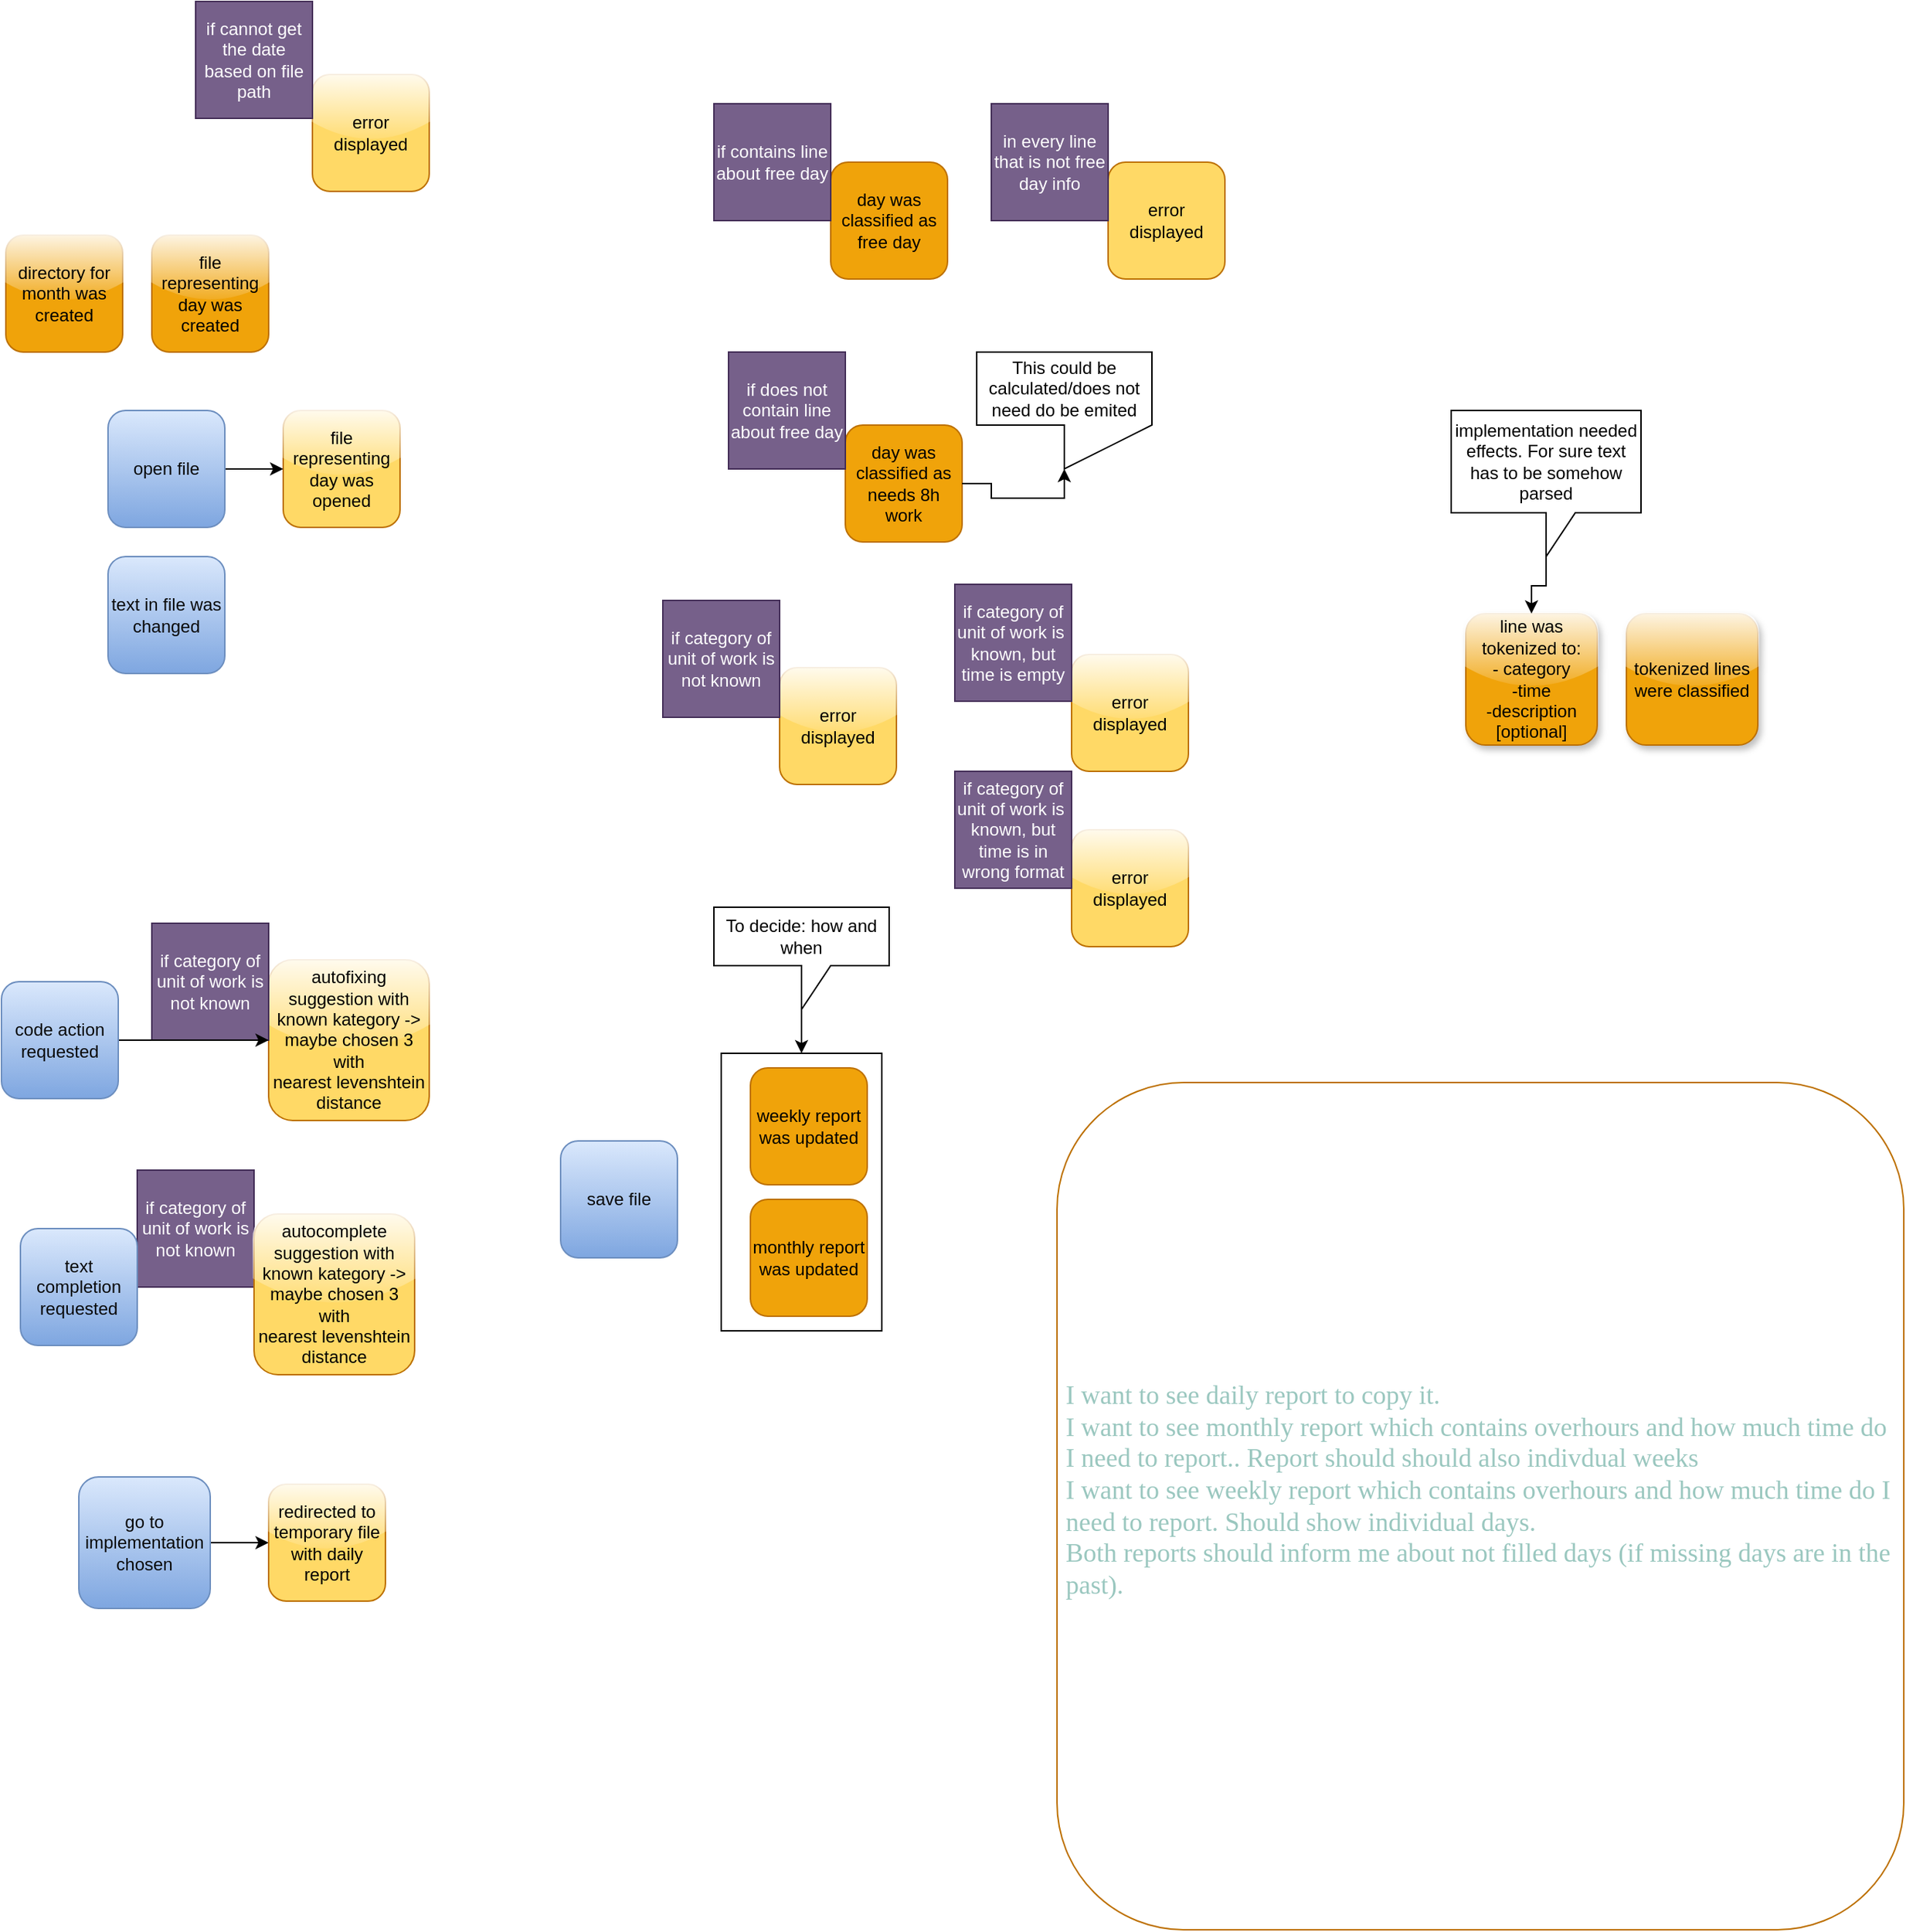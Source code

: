 <mxfile version="24.5.3" type="device">
  <diagram name="Strona-1" id="bl7ZA6kfsHHO42JskBi4">
    <mxGraphModel dx="2261" dy="-262" grid="1" gridSize="10" guides="1" tooltips="1" connect="1" arrows="1" fold="1" page="1" pageScale="1" pageWidth="827" pageHeight="1169" math="0" shadow="0">
      <root>
        <mxCell id="0" />
        <mxCell id="1" parent="0" />
        <mxCell id="348mVJwpKKPXhqXMXY_5-1" value="directory for month was created" style="whiteSpace=wrap;html=1;aspect=fixed;fillColor=#f0a30a;fontColor=#000000;strokeColor=#BD7000;rounded=1;glass=1;" parent="1" vertex="1">
          <mxGeometry x="-780" y="1520" width="80" height="80" as="geometry" />
        </mxCell>
        <mxCell id="348mVJwpKKPXhqXMXY_5-2" value="file representing day was created" style="whiteSpace=wrap;html=1;aspect=fixed;fillColor=#f0a30a;fontColor=#000000;strokeColor=#BD7000;rounded=1;glass=1;" parent="1" vertex="1">
          <mxGeometry x="-680" y="1520" width="80" height="80" as="geometry" />
        </mxCell>
        <mxCell id="348mVJwpKKPXhqXMXY_5-10" value="file representing day was opened" style="whiteSpace=wrap;html=1;aspect=fixed;fillColor=#FFD966;fontColor=#000000;strokeColor=#BD7000;rounded=1;glass=1;" parent="1" vertex="1">
          <mxGeometry x="-590" y="1640" width="80" height="80" as="geometry" />
        </mxCell>
        <mxCell id="348mVJwpKKPXhqXMXY_5-11" value="day was classified as free day" style="whiteSpace=wrap;html=1;aspect=fixed;fillColor=#f0a30a;fontColor=#000000;strokeColor=#BD7000;rounded=1;" parent="1" vertex="1">
          <mxGeometry x="-215" y="1470" width="80" height="80" as="geometry" />
        </mxCell>
        <mxCell id="348mVJwpKKPXhqXMXY_5-12" value="day was classified as needs 8h work" style="whiteSpace=wrap;html=1;aspect=fixed;fillColor=#f0a30a;fontColor=#000000;strokeColor=#BD7000;rounded=1;" parent="1" vertex="1">
          <mxGeometry x="-205" y="1650" width="80" height="80" as="geometry" />
        </mxCell>
        <mxCell id="348mVJwpKKPXhqXMXY_5-13" value="if contains line about free day" style="whiteSpace=wrap;html=1;aspect=fixed;fillColor=#76608a;fontColor=#ffffff;strokeColor=#432D57;" parent="1" vertex="1">
          <mxGeometry x="-295" y="1430" width="80" height="80" as="geometry" />
        </mxCell>
        <mxCell id="348mVJwpKKPXhqXMXY_5-14" value="if does not contain line about free day" style="whiteSpace=wrap;html=1;aspect=fixed;fillColor=#76608a;fontColor=#ffffff;strokeColor=#432D57;" parent="1" vertex="1">
          <mxGeometry x="-285" y="1600" width="80" height="80" as="geometry" />
        </mxCell>
        <mxCell id="348mVJwpKKPXhqXMXY_5-15" value="error displayed" style="whiteSpace=wrap;html=1;aspect=fixed;fillColor=#FFD966;fontColor=#000000;strokeColor=#BD7000;rounded=1;" parent="1" vertex="1">
          <mxGeometry x="-25" y="1470" width="80" height="80" as="geometry" />
        </mxCell>
        <mxCell id="348mVJwpKKPXhqXMXY_5-16" value="in every line that is not free day info" style="whiteSpace=wrap;html=1;aspect=fixed;fillColor=#76608a;fontColor=#ffffff;strokeColor=#432D57;" parent="1" vertex="1">
          <mxGeometry x="-105" y="1430" width="80" height="80" as="geometry" />
        </mxCell>
        <mxCell id="348mVJwpKKPXhqXMXY_5-18" value="This could be calculated/does not need do be emited" style="shape=callout;whiteSpace=wrap;html=1;perimeter=calloutPerimeter;base=120;" parent="1" vertex="1">
          <mxGeometry x="-115" y="1600" width="120" height="80" as="geometry" />
        </mxCell>
        <mxCell id="348mVJwpKKPXhqXMXY_5-20" value="error displayed" style="whiteSpace=wrap;html=1;aspect=fixed;fillColor=#FFD966;fontColor=#000000;strokeColor=#BD7000;rounded=1;glass=1;" parent="1" vertex="1">
          <mxGeometry x="-250" y="1816" width="80" height="80" as="geometry" />
        </mxCell>
        <mxCell id="348mVJwpKKPXhqXMXY_5-21" value="if category of unit of work is not known" style="whiteSpace=wrap;html=1;aspect=fixed;fillColor=#76608a;fontColor=#ffffff;strokeColor=#432D57;" parent="1" vertex="1">
          <mxGeometry x="-330" y="1770" width="80" height="80" as="geometry" />
        </mxCell>
        <mxCell id="348mVJwpKKPXhqXMXY_5-22" value="autofixing suggestion with known kategory -&amp;gt; maybe chosen 3 with nearest&amp;nbsp;levenshtein distance" style="whiteSpace=wrap;html=1;aspect=fixed;fillColor=#FFD966;fontColor=#000000;strokeColor=#BD7000;rounded=1;glass=1;" parent="1" vertex="1">
          <mxGeometry x="-600" y="2016" width="110" height="110" as="geometry" />
        </mxCell>
        <mxCell id="348mVJwpKKPXhqXMXY_5-23" value="if category of unit of work is not known" style="whiteSpace=wrap;html=1;aspect=fixed;fillColor=#76608a;fontColor=#ffffff;strokeColor=#432D57;" parent="1" vertex="1">
          <mxGeometry x="-680" y="1991" width="80" height="80" as="geometry" />
        </mxCell>
        <mxCell id="348mVJwpKKPXhqXMXY_5-24" value="if category of unit of work is not known" style="whiteSpace=wrap;html=1;aspect=fixed;fillColor=#76608a;fontColor=#ffffff;strokeColor=#432D57;" parent="1" vertex="1">
          <mxGeometry x="-690" y="2160" width="80" height="80" as="geometry" />
        </mxCell>
        <mxCell id="348mVJwpKKPXhqXMXY_5-25" value="autocomplete suggestion with known kategory -&amp;gt; maybe chosen 3 with nearest&amp;nbsp;levenshtein distance" style="whiteSpace=wrap;html=1;aspect=fixed;fillColor=#FFD966;fontColor=#000000;strokeColor=#BD7000;rounded=1;glass=1;" parent="1" vertex="1">
          <mxGeometry x="-610" y="2190" width="110" height="110" as="geometry" />
        </mxCell>
        <mxCell id="348mVJwpKKPXhqXMXY_5-26" value="line was tokenized to:&lt;div&gt;- category&lt;/div&gt;&lt;div&gt;-time&lt;/div&gt;&lt;div&gt;-description [optional]&lt;/div&gt;" style="whiteSpace=wrap;html=1;aspect=fixed;fillColor=#f0a30a;fontColor=#000000;strokeColor=#BD7000;rounded=1;shadow=1;glass=1;" parent="1" vertex="1">
          <mxGeometry x="220" y="1779" width="90" height="90" as="geometry" />
        </mxCell>
        <mxCell id="348mVJwpKKPXhqXMXY_5-30" value="error displayed" style="whiteSpace=wrap;html=1;aspect=fixed;fillColor=#FFD966;fontColor=#000000;strokeColor=#BD7000;rounded=1;glass=1;" parent="1" vertex="1">
          <mxGeometry x="-50" y="1807" width="80" height="80" as="geometry" />
        </mxCell>
        <mxCell id="348mVJwpKKPXhqXMXY_5-31" value="if category of unit of work is&amp;nbsp; known, but time is empty" style="whiteSpace=wrap;html=1;aspect=fixed;fillColor=#76608a;fontColor=#ffffff;strokeColor=#432D57;" parent="1" vertex="1">
          <mxGeometry x="-130" y="1759" width="80" height="80" as="geometry" />
        </mxCell>
        <mxCell id="4X_xoUDVBDCT71wXonxA-1" value="error displayed" style="whiteSpace=wrap;html=1;aspect=fixed;fillColor=#FFD966;fontColor=#000000;strokeColor=#BD7000;rounded=1;glass=1;" vertex="1" parent="1">
          <mxGeometry x="-50" y="1927" width="80" height="80" as="geometry" />
        </mxCell>
        <mxCell id="4X_xoUDVBDCT71wXonxA-2" value="if category of unit of work is&amp;nbsp; known, but time is in wrong format" style="whiteSpace=wrap;html=1;aspect=fixed;fillColor=#76608a;fontColor=#ffffff;strokeColor=#432D57;" vertex="1" parent="1">
          <mxGeometry x="-130" y="1887" width="80" height="80" as="geometry" />
        </mxCell>
        <mxCell id="4X_xoUDVBDCT71wXonxA-6" value="text in file was changed" style="whiteSpace=wrap;html=1;aspect=fixed;fillColor=#dae8fc;strokeColor=#6c8ebf;rounded=1;gradientColor=#7ea6e0;fontColor=#0A0A0A;" vertex="1" parent="1">
          <mxGeometry x="-710" y="1740" width="80" height="80" as="geometry" />
        </mxCell>
        <mxCell id="4X_xoUDVBDCT71wXonxA-9" value="error displayed" style="whiteSpace=wrap;html=1;aspect=fixed;fillColor=#FFD966;fontColor=#000000;strokeColor=#BD7000;rounded=1;glass=1;" vertex="1" parent="1">
          <mxGeometry x="-570" y="1410" width="80" height="80" as="geometry" />
        </mxCell>
        <mxCell id="4X_xoUDVBDCT71wXonxA-10" value="if cannot get the date based on file path" style="whiteSpace=wrap;html=1;aspect=fixed;fillColor=#76608a;fontColor=#ffffff;strokeColor=#432D57;" vertex="1" parent="1">
          <mxGeometry x="-650" y="1360" width="80" height="80" as="geometry" />
        </mxCell>
        <mxCell id="4X_xoUDVBDCT71wXonxA-12" style="edgeStyle=orthogonalEdgeStyle;rounded=0;orthogonalLoop=1;jettySize=auto;html=1;entryX=0;entryY=0.5;entryDx=0;entryDy=0;" edge="1" parent="1" source="4X_xoUDVBDCT71wXonxA-11" target="348mVJwpKKPXhqXMXY_5-10">
          <mxGeometry relative="1" as="geometry" />
        </mxCell>
        <mxCell id="4X_xoUDVBDCT71wXonxA-11" value="open file" style="whiteSpace=wrap;html=1;aspect=fixed;fillColor=#dae8fc;strokeColor=#6c8ebf;rounded=1;gradientColor=#7ea6e0;fontColor=#0A0A0A;" vertex="1" parent="1">
          <mxGeometry x="-710" y="1640" width="80" height="80" as="geometry" />
        </mxCell>
        <mxCell id="4X_xoUDVBDCT71wXonxA-15" style="edgeStyle=orthogonalEdgeStyle;rounded=0;orthogonalLoop=1;jettySize=auto;html=1;entryX=0;entryY=0.5;entryDx=0;entryDy=0;" edge="1" parent="1" source="4X_xoUDVBDCT71wXonxA-13" target="4X_xoUDVBDCT71wXonxA-14">
          <mxGeometry relative="1" as="geometry" />
        </mxCell>
        <mxCell id="4X_xoUDVBDCT71wXonxA-13" value="go to implementation chosen" style="whiteSpace=wrap;html=1;aspect=fixed;fillColor=#dae8fc;strokeColor=#6c8ebf;rounded=1;gradientColor=#7ea6e0;fontColor=#0A0A0A;" vertex="1" parent="1">
          <mxGeometry x="-730" y="2370" width="90" height="90" as="geometry" />
        </mxCell>
        <mxCell id="4X_xoUDVBDCT71wXonxA-14" value="redirected to temporary file with daily report" style="whiteSpace=wrap;html=1;aspect=fixed;fillColor=#FFD966;fontColor=#000000;strokeColor=#BD7000;rounded=1;glass=1;" vertex="1" parent="1">
          <mxGeometry x="-600" y="2375" width="80" height="80" as="geometry" />
        </mxCell>
        <mxCell id="4X_xoUDVBDCT71wXonxA-16" style="edgeStyle=orthogonalEdgeStyle;rounded=0;orthogonalLoop=1;jettySize=auto;html=1;entryX=0;entryY=0;entryDx=60;entryDy=80;entryPerimeter=0;" edge="1" parent="1" source="348mVJwpKKPXhqXMXY_5-12" target="348mVJwpKKPXhqXMXY_5-18">
          <mxGeometry relative="1" as="geometry" />
        </mxCell>
        <mxCell id="4X_xoUDVBDCT71wXonxA-20" style="edgeStyle=orthogonalEdgeStyle;rounded=0;orthogonalLoop=1;jettySize=auto;html=1;" edge="1" parent="1" source="4X_xoUDVBDCT71wXonxA-17" target="348mVJwpKKPXhqXMXY_5-22">
          <mxGeometry relative="1" as="geometry" />
        </mxCell>
        <mxCell id="4X_xoUDVBDCT71wXonxA-17" value="code action requested" style="whiteSpace=wrap;html=1;aspect=fixed;fillColor=#dae8fc;strokeColor=#6c8ebf;rounded=1;gradientColor=#7ea6e0;fontColor=#0A0A0A;" vertex="1" parent="1">
          <mxGeometry x="-783" y="2031" width="80" height="80" as="geometry" />
        </mxCell>
        <mxCell id="4X_xoUDVBDCT71wXonxA-21" value="text completion requested" style="whiteSpace=wrap;html=1;aspect=fixed;fillColor=#dae8fc;strokeColor=#6c8ebf;rounded=1;gradientColor=#7ea6e0;fontColor=#0A0A0A;" vertex="1" parent="1">
          <mxGeometry x="-770" y="2200" width="80" height="80" as="geometry" />
        </mxCell>
        <mxCell id="4X_xoUDVBDCT71wXonxA-23" style="edgeStyle=orthogonalEdgeStyle;rounded=0;orthogonalLoop=1;jettySize=auto;html=1;" edge="1" parent="1" source="4X_xoUDVBDCT71wXonxA-22" target="348mVJwpKKPXhqXMXY_5-26">
          <mxGeometry relative="1" as="geometry" />
        </mxCell>
        <mxCell id="4X_xoUDVBDCT71wXonxA-22" value="implementation needed effects. For sure text has to be somehow parsed" style="shape=callout;whiteSpace=wrap;html=1;perimeter=calloutPerimeter;" vertex="1" parent="1">
          <mxGeometry x="210" y="1640" width="130" height="100" as="geometry" />
        </mxCell>
        <mxCell id="4X_xoUDVBDCT71wXonxA-24" value="tokenized lines were classified" style="whiteSpace=wrap;html=1;aspect=fixed;fillColor=#f0a30a;fontColor=#000000;strokeColor=#BD7000;rounded=1;shadow=1;glass=1;" vertex="1" parent="1">
          <mxGeometry x="330" y="1779" width="90" height="90" as="geometry" />
        </mxCell>
        <mxCell id="4X_xoUDVBDCT71wXonxA-25" value="save file" style="whiteSpace=wrap;html=1;aspect=fixed;fillColor=#dae8fc;strokeColor=#6c8ebf;rounded=1;gradientColor=#7ea6e0;fontColor=#0A0A0A;" vertex="1" parent="1">
          <mxGeometry x="-400" y="2140" width="80" height="80" as="geometry" />
        </mxCell>
        <mxCell id="4X_xoUDVBDCT71wXonxA-26" value="weekly report was updated" style="whiteSpace=wrap;html=1;aspect=fixed;fillColor=#f0a30a;fontColor=#000000;strokeColor=#BD7000;rounded=1;" vertex="1" parent="1">
          <mxGeometry x="-270" y="2090" width="80" height="80" as="geometry" />
        </mxCell>
        <mxCell id="4X_xoUDVBDCT71wXonxA-27" value="monthly report was updated" style="whiteSpace=wrap;html=1;aspect=fixed;fillColor=#f0a30a;fontColor=#000000;strokeColor=#BD7000;rounded=1;" vertex="1" parent="1">
          <mxGeometry x="-270" y="2180" width="80" height="80" as="geometry" />
        </mxCell>
        <mxCell id="4X_xoUDVBDCT71wXonxA-32" value="" style="edgeStyle=orthogonalEdgeStyle;rounded=0;orthogonalLoop=1;jettySize=auto;html=1;" edge="1" parent="1" source="4X_xoUDVBDCT71wXonxA-28" target="4X_xoUDVBDCT71wXonxA-31">
          <mxGeometry relative="1" as="geometry" />
        </mxCell>
        <mxCell id="4X_xoUDVBDCT71wXonxA-28" value="To decide: how and when" style="shape=callout;whiteSpace=wrap;html=1;perimeter=calloutPerimeter;" vertex="1" parent="1">
          <mxGeometry x="-295" y="1980" width="120" height="70" as="geometry" />
        </mxCell>
        <mxCell id="4X_xoUDVBDCT71wXonxA-31" value="" style="rounded=0;whiteSpace=wrap;html=1;fillColor=none;" vertex="1" parent="1">
          <mxGeometry x="-290" y="2080" width="110" height="190" as="geometry" />
        </mxCell>
        <mxCell id="4X_xoUDVBDCT71wXonxA-33" value="&lt;font style=&quot;font-size: 18px;&quot;&gt;I want to see daily report to copy it.&lt;/font&gt;&lt;div style=&quot;font-size: 18px;&quot;&gt;&lt;font style=&quot;font-size: 18px;&quot;&gt;I want to see monthly report which contains overhours and how much time do I need to report.. Report should should also indivdual weeks&lt;/font&gt;&lt;/div&gt;&lt;div style=&quot;font-size: 18px;&quot;&gt;&lt;font style=&quot;font-size: 18px;&quot;&gt;I want to see weekly report which contains overhours and how much time do I need to report. Should show individual days.&lt;/font&gt;&lt;/div&gt;&lt;div style=&quot;font-size: 18px;&quot;&gt;&lt;font style=&quot;font-size: 18px;&quot;&gt;Both reports should inform me about not filled days (if missing days are in the past).&lt;/font&gt;&lt;/div&gt;&lt;div style=&quot;font-size: 18px;&quot;&gt;&lt;br&gt;&lt;/div&gt;" style="whiteSpace=wrap;html=1;aspect=fixed;fillColor=none;fontColor=#9AC7BF;strokeColor=#BD7000;rounded=1;glass=1;align=left;fontFamily=Verdana;spacingLeft=4;spacingRight=2;" vertex="1" parent="1">
          <mxGeometry x="-60" y="2100" width="580" height="580" as="geometry" />
        </mxCell>
      </root>
    </mxGraphModel>
  </diagram>
</mxfile>

